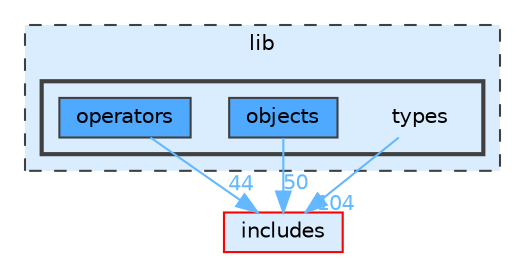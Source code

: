 digraph "lib/types"
{
 // LATEX_PDF_SIZE
  bgcolor="transparent";
  edge [fontname=Helvetica,fontsize=10,labelfontname=Helvetica,labelfontsize=10];
  node [fontname=Helvetica,fontsize=10,shape=box,height=0.2,width=0.4];
  compound=true
  subgraph clusterdir_97aefd0d527b934f1d99a682da8fe6a9 {
    graph [ bgcolor="#daedff", pencolor="grey25", label="lib", fontname=Helvetica,fontsize=10 style="filled,dashed", URL="dir_97aefd0d527b934f1d99a682da8fe6a9.html",tooltip=""]
  subgraph clusterdir_560694f03ee5bf1136d79e4f1ca1ca37 {
    graph [ bgcolor="#daedff", pencolor="grey25", label="", fontname=Helvetica,fontsize=10 style="filled,bold", URL="dir_560694f03ee5bf1136d79e4f1ca1ca37.html",tooltip=""]
    dir_560694f03ee5bf1136d79e4f1ca1ca37 [shape=plaintext, label="types"];
  dir_5cf2d1decf7560474321a2736fa1e755 [label="objects", fillcolor="#4ea9ff", color="grey25", style="filled", URL="dir_5cf2d1decf7560474321a2736fa1e755.html",tooltip=""];
  dir_cc8d397db54d25297def3a698c833207 [label="operators", fillcolor="#4ea9ff", color="grey25", style="filled", URL="dir_cc8d397db54d25297def3a698c833207.html",tooltip=""];
  }
  }
  dir_09e761304027c904456130627fd4dcf5 [label="includes", fillcolor="#daedff", color="red", style="filled", URL="dir_09e761304027c904456130627fd4dcf5.html",tooltip=""];
  dir_560694f03ee5bf1136d79e4f1ca1ca37->dir_09e761304027c904456130627fd4dcf5 [headlabel="104", labeldistance=1.5 headhref="dir_000034_000016.html" href="dir_000034_000016.html" color="steelblue1" fontcolor="steelblue1"];
  dir_5cf2d1decf7560474321a2736fa1e755->dir_09e761304027c904456130627fd4dcf5 [headlabel="50", labeldistance=1.5 headhref="dir_000027_000016.html" href="dir_000027_000016.html" color="steelblue1" fontcolor="steelblue1"];
  dir_cc8d397db54d25297def3a698c833207->dir_09e761304027c904456130627fd4dcf5 [headlabel="44", labeldistance=1.5 headhref="dir_000028_000016.html" href="dir_000028_000016.html" color="steelblue1" fontcolor="steelblue1"];
}
